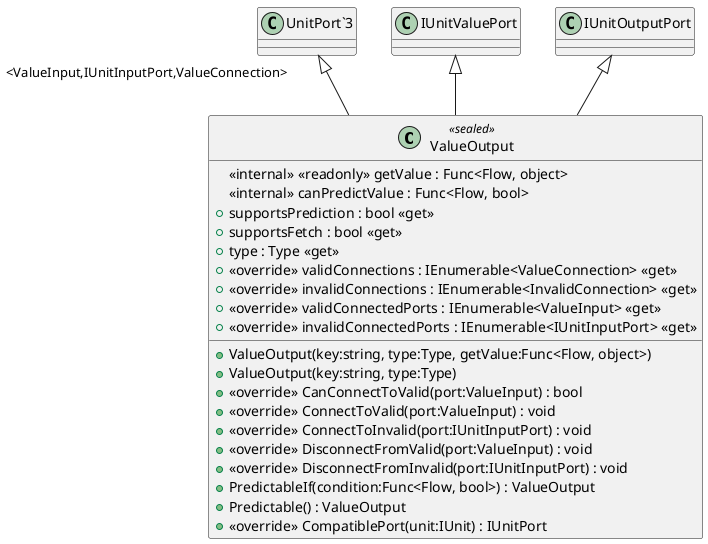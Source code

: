 @startuml
class ValueOutput <<sealed>> {
    + ValueOutput(key:string, type:Type, getValue:Func<Flow, object>)
    + ValueOutput(key:string, type:Type)
    <<internal>> <<readonly>> getValue : Func<Flow, object>
    <<internal>> canPredictValue : Func<Flow, bool>
    + supportsPrediction : bool <<get>>
    + supportsFetch : bool <<get>>
    + type : Type <<get>>
    + <<override>> validConnections : IEnumerable<ValueConnection> <<get>>
    + <<override>> invalidConnections : IEnumerable<InvalidConnection> <<get>>
    + <<override>> validConnectedPorts : IEnumerable<ValueInput> <<get>>
    + <<override>> invalidConnectedPorts : IEnumerable<IUnitInputPort> <<get>>
    + <<override>> CanConnectToValid(port:ValueInput) : bool
    + <<override>> ConnectToValid(port:ValueInput) : void
    + <<override>> ConnectToInvalid(port:IUnitInputPort) : void
    + <<override>> DisconnectFromValid(port:ValueInput) : void
    + <<override>> DisconnectFromInvalid(port:IUnitInputPort) : void
    + PredictableIf(condition:Func<Flow, bool>) : ValueOutput
    + Predictable() : ValueOutput
    + <<override>> CompatiblePort(unit:IUnit) : IUnitPort
}
"UnitPort`3" "<ValueInput,IUnitInputPort,ValueConnection>" <|-- ValueOutput
IUnitValuePort <|-- ValueOutput
IUnitOutputPort <|-- ValueOutput
@enduml
